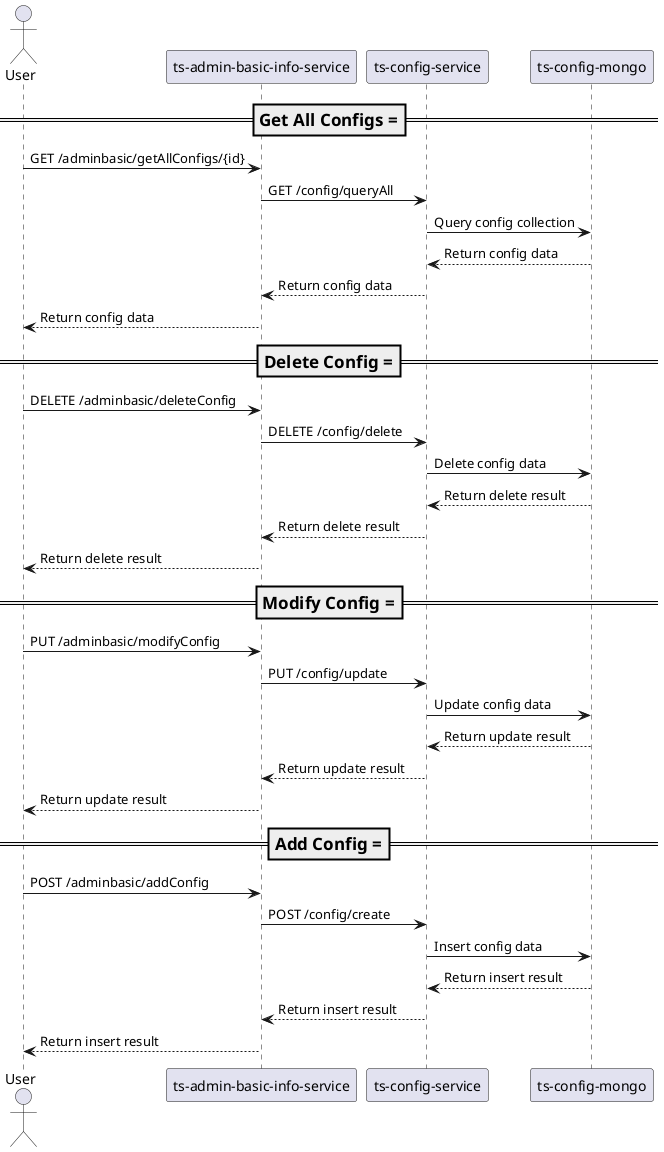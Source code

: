 @startuml
actor User
participant "ts-admin-basic-info-service" as AdminService
participant "ts-config-service" as ConfigService
participant "ts-config-mongo" as ConfigMongo

=== Get All Configs ===
User -> AdminService: GET /adminbasic/getAllConfigs/{id}
AdminService -> ConfigService: GET /config/queryAll
ConfigService -> ConfigMongo: Query config collection
ConfigMongo --> ConfigService: Return config data
ConfigService --> AdminService: Return config data
AdminService --> User: Return config data

=== Delete Config ===
User -> AdminService: DELETE /adminbasic/deleteConfig
AdminService -> ConfigService: DELETE /config/delete
ConfigService -> ConfigMongo: Delete config data
ConfigMongo --> ConfigService: Return delete result
ConfigService --> AdminService: Return delete result
AdminService --> User: Return delete result

=== Modify Config ===
User -> AdminService: PUT /adminbasic/modifyConfig
AdminService -> ConfigService: PUT /config/update
ConfigService -> ConfigMongo: Update config data
ConfigMongo --> ConfigService: Return update result
ConfigService --> AdminService: Return update result
AdminService --> User: Return update result

=== Add Config ===
User -> AdminService: POST /adminbasic/addConfig
AdminService -> ConfigService: POST /config/create
ConfigService -> ConfigMongo: Insert config data
ConfigMongo --> ConfigService: Return insert result
ConfigService --> AdminService: Return insert result
AdminService --> User: Return insert result

@enduml